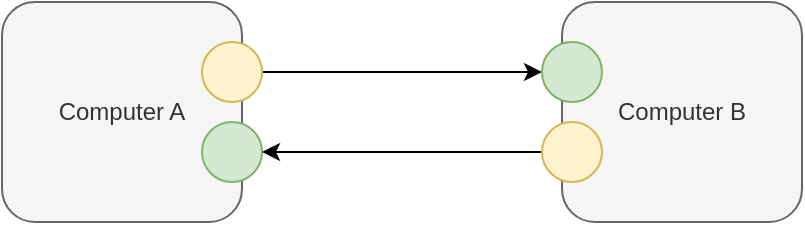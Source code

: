 <mxfile version="14.6.13" type="device"><diagram id="XrchWOExT4T_GxPu4xdF" name="Basic Concurrency"><mxGraphModel dx="1106" dy="806" grid="1" gridSize="10" guides="1" tooltips="1" connect="1" arrows="1" fold="1" page="1" pageScale="1" pageWidth="1100" pageHeight="850" math="0" shadow="0"><root><mxCell id="0"/><mxCell id="1" parent="0"/><mxCell id="GGFDdb7P_zePWklR2nY6-1" value="Computer A" style="rounded=1;whiteSpace=wrap;html=1;fillColor=#f5f5f5;strokeColor=#666666;fontColor=#333333;" vertex="1" parent="1"><mxGeometry x="240" y="120" width="120" height="110" as="geometry"/></mxCell><mxCell id="GGFDdb7P_zePWklR2nY6-7" style="edgeStyle=orthogonalEdgeStyle;rounded=0;orthogonalLoop=1;jettySize=auto;html=1;exitX=1;exitY=0.5;exitDx=0;exitDy=0;entryX=0;entryY=0.5;entryDx=0;entryDy=0;" edge="1" parent="1" source="GGFDdb7P_zePWklR2nY6-2" target="GGFDdb7P_zePWklR2nY6-5"><mxGeometry relative="1" as="geometry"/></mxCell><mxCell id="GGFDdb7P_zePWklR2nY6-2" value="" style="ellipse;whiteSpace=wrap;html=1;aspect=fixed;fillColor=#fff2cc;strokeColor=#d6b656;" vertex="1" parent="1"><mxGeometry x="340" y="140" width="30" height="30" as="geometry"/></mxCell><mxCell id="GGFDdb7P_zePWklR2nY6-3" value="" style="ellipse;whiteSpace=wrap;html=1;aspect=fixed;fillColor=#d5e8d4;strokeColor=#82b366;" vertex="1" parent="1"><mxGeometry x="340" y="180" width="30" height="30" as="geometry"/></mxCell><mxCell id="GGFDdb7P_zePWklR2nY6-4" value="Computer B" style="rounded=1;whiteSpace=wrap;html=1;fillColor=#f5f5f5;strokeColor=#666666;fontColor=#333333;" vertex="1" parent="1"><mxGeometry x="520" y="120" width="120" height="110" as="geometry"/></mxCell><mxCell id="GGFDdb7P_zePWklR2nY6-5" value="" style="ellipse;whiteSpace=wrap;html=1;aspect=fixed;fillColor=#d5e8d4;strokeColor=#82b366;" vertex="1" parent="1"><mxGeometry x="510" y="140" width="30" height="30" as="geometry"/></mxCell><mxCell id="GGFDdb7P_zePWklR2nY6-8" style="edgeStyle=orthogonalEdgeStyle;rounded=0;orthogonalLoop=1;jettySize=auto;html=1;exitX=0;exitY=0.5;exitDx=0;exitDy=0;entryX=1;entryY=0.5;entryDx=0;entryDy=0;" edge="1" parent="1" source="GGFDdb7P_zePWklR2nY6-6" target="GGFDdb7P_zePWklR2nY6-3"><mxGeometry relative="1" as="geometry"/></mxCell><mxCell id="GGFDdb7P_zePWklR2nY6-6" value="" style="ellipse;whiteSpace=wrap;html=1;aspect=fixed;fillColor=#fff2cc;strokeColor=#d6b656;" vertex="1" parent="1"><mxGeometry x="510" y="180" width="30" height="30" as="geometry"/></mxCell></root></mxGraphModel></diagram></mxfile>